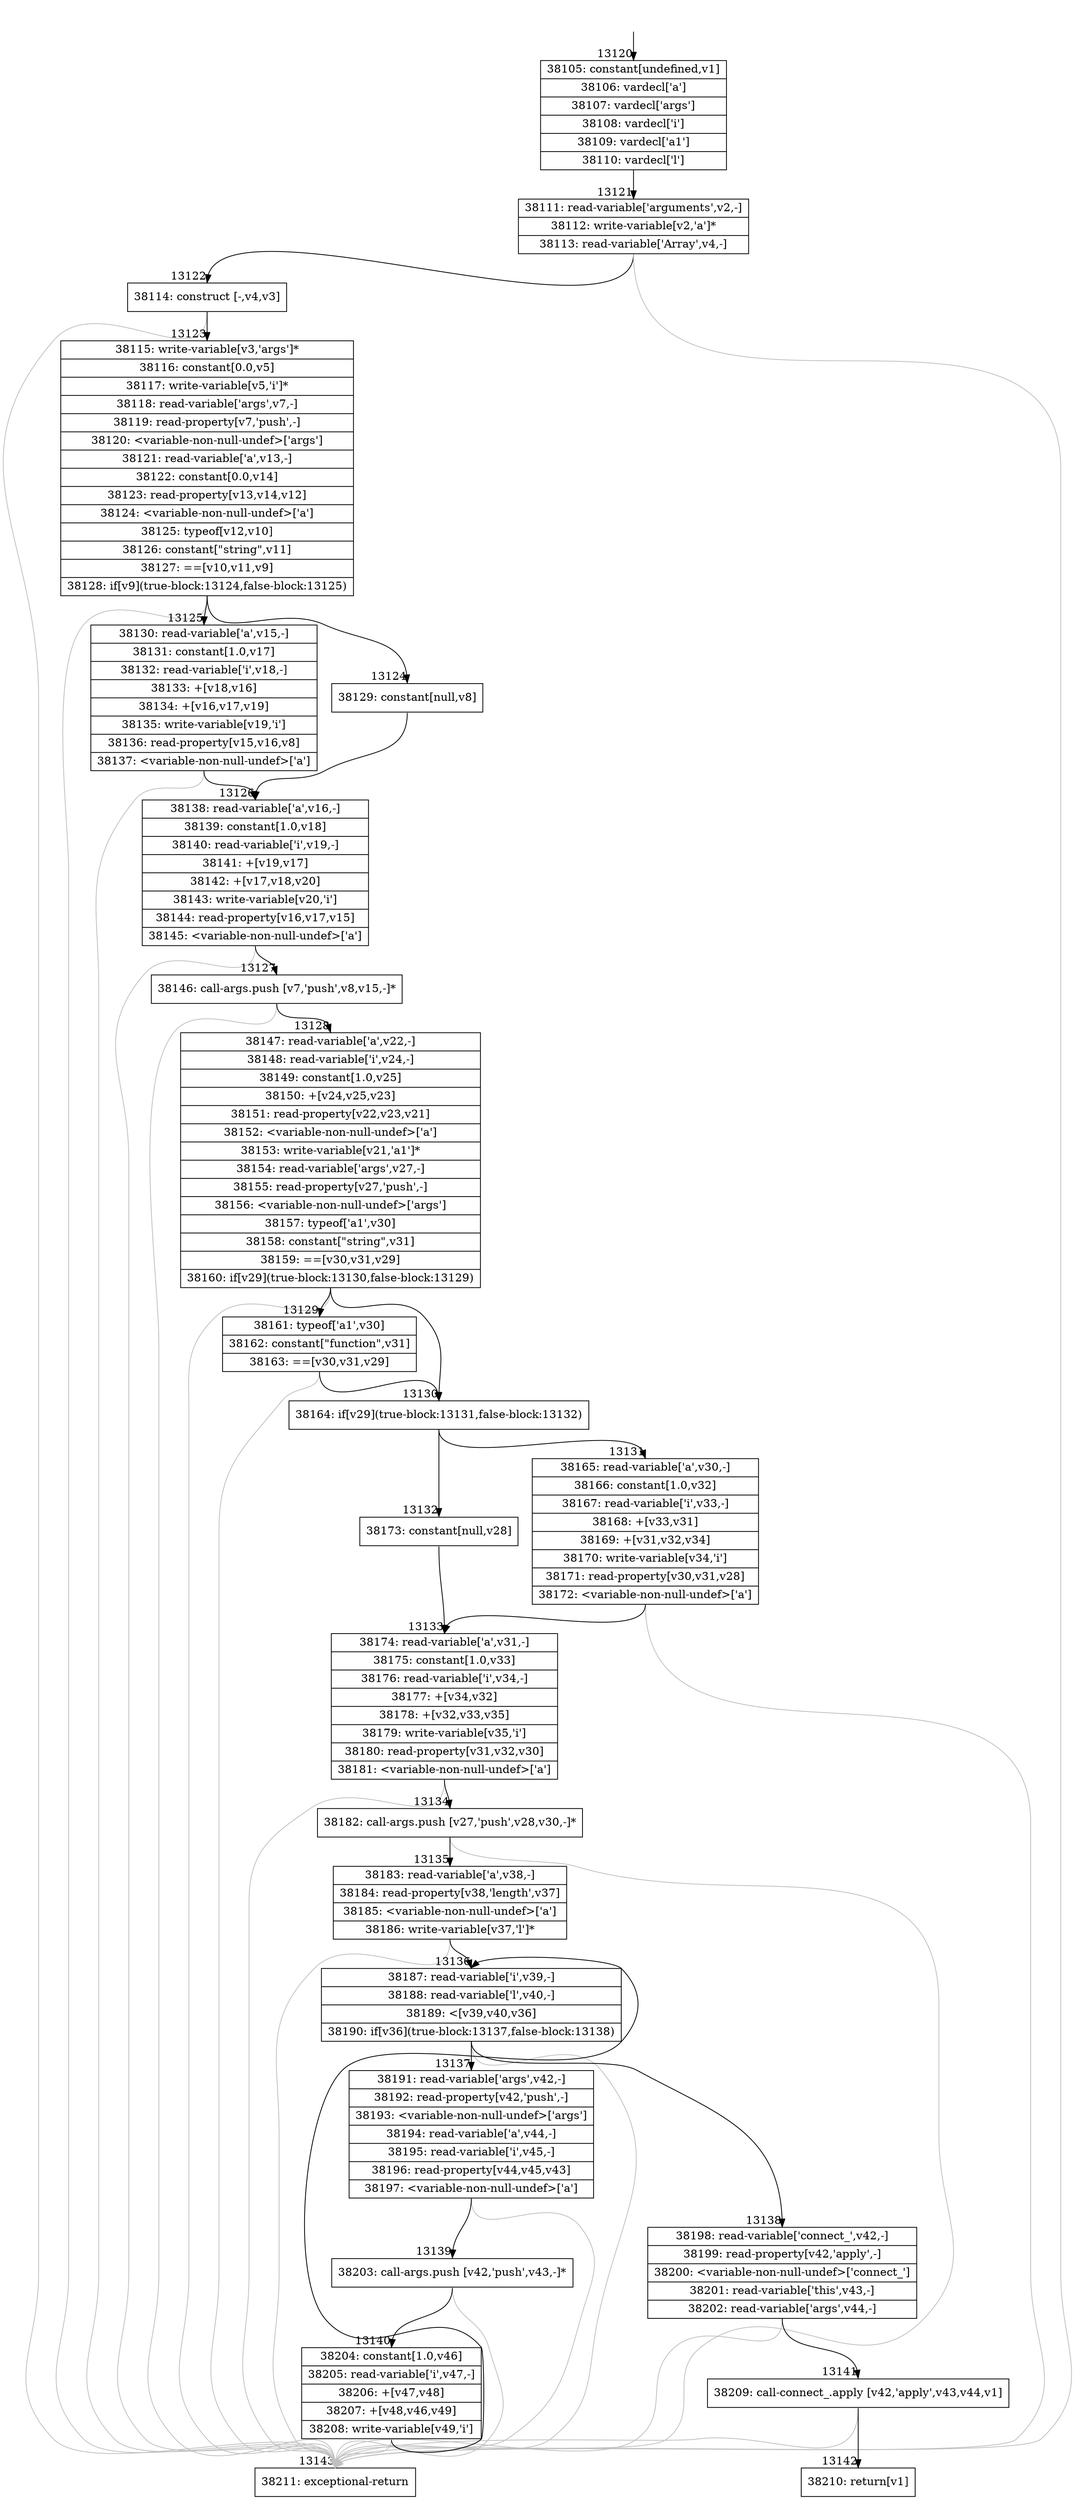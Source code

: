 digraph {
rankdir="TD"
BB_entry964[shape=none,label=""];
BB_entry964 -> BB13120 [tailport=s, headport=n, headlabel="    13120"]
BB13120 [shape=record label="{38105: constant[undefined,v1]|38106: vardecl['a']|38107: vardecl['args']|38108: vardecl['i']|38109: vardecl['a1']|38110: vardecl['l']}" ] 
BB13120 -> BB13121 [tailport=s, headport=n, headlabel="      13121"]
BB13121 [shape=record label="{38111: read-variable['arguments',v2,-]|38112: write-variable[v2,'a']*|38113: read-variable['Array',v4,-]}" ] 
BB13121 -> BB13122 [tailport=s, headport=n, headlabel="      13122"]
BB13121 -> BB13143 [tailport=s, headport=n, color=gray, headlabel="      13143"]
BB13122 [shape=record label="{38114: construct [-,v4,v3]}" ] 
BB13122 -> BB13123 [tailport=s, headport=n, headlabel="      13123"]
BB13122 -> BB13143 [tailport=s, headport=n, color=gray]
BB13123 [shape=record label="{38115: write-variable[v3,'args']*|38116: constant[0.0,v5]|38117: write-variable[v5,'i']*|38118: read-variable['args',v7,-]|38119: read-property[v7,'push',-]|38120: \<variable-non-null-undef\>['args']|38121: read-variable['a',v13,-]|38122: constant[0.0,v14]|38123: read-property[v13,v14,v12]|38124: \<variable-non-null-undef\>['a']|38125: typeof[v12,v10]|38126: constant[\"string\",v11]|38127: ==[v10,v11,v9]|38128: if[v9](true-block:13124,false-block:13125)}" ] 
BB13123 -> BB13124 [tailport=s, headport=n, headlabel="      13124"]
BB13123 -> BB13125 [tailport=s, headport=n, headlabel="      13125"]
BB13123 -> BB13143 [tailport=s, headport=n, color=gray]
BB13124 [shape=record label="{38129: constant[null,v8]}" ] 
BB13124 -> BB13126 [tailport=s, headport=n, headlabel="      13126"]
BB13125 [shape=record label="{38130: read-variable['a',v15,-]|38131: constant[1.0,v17]|38132: read-variable['i',v18,-]|38133: +[v18,v16]|38134: +[v16,v17,v19]|38135: write-variable[v19,'i']|38136: read-property[v15,v16,v8]|38137: \<variable-non-null-undef\>['a']}" ] 
BB13125 -> BB13126 [tailport=s, headport=n]
BB13125 -> BB13143 [tailport=s, headport=n, color=gray]
BB13126 [shape=record label="{38138: read-variable['a',v16,-]|38139: constant[1.0,v18]|38140: read-variable['i',v19,-]|38141: +[v19,v17]|38142: +[v17,v18,v20]|38143: write-variable[v20,'i']|38144: read-property[v16,v17,v15]|38145: \<variable-non-null-undef\>['a']}" ] 
BB13126 -> BB13127 [tailport=s, headport=n, headlabel="      13127"]
BB13126 -> BB13143 [tailport=s, headport=n, color=gray]
BB13127 [shape=record label="{38146: call-args.push [v7,'push',v8,v15,-]*}" ] 
BB13127 -> BB13128 [tailport=s, headport=n, headlabel="      13128"]
BB13127 -> BB13143 [tailport=s, headport=n, color=gray]
BB13128 [shape=record label="{38147: read-variable['a',v22,-]|38148: read-variable['i',v24,-]|38149: constant[1.0,v25]|38150: +[v24,v25,v23]|38151: read-property[v22,v23,v21]|38152: \<variable-non-null-undef\>['a']|38153: write-variable[v21,'a1']*|38154: read-variable['args',v27,-]|38155: read-property[v27,'push',-]|38156: \<variable-non-null-undef\>['args']|38157: typeof['a1',v30]|38158: constant[\"string\",v31]|38159: ==[v30,v31,v29]|38160: if[v29](true-block:13130,false-block:13129)}" ] 
BB13128 -> BB13130 [tailport=s, headport=n, headlabel="      13130"]
BB13128 -> BB13129 [tailport=s, headport=n, headlabel="      13129"]
BB13128 -> BB13143 [tailport=s, headport=n, color=gray]
BB13129 [shape=record label="{38161: typeof['a1',v30]|38162: constant[\"function\",v31]|38163: ==[v30,v31,v29]}" ] 
BB13129 -> BB13130 [tailport=s, headport=n]
BB13129 -> BB13143 [tailport=s, headport=n, color=gray]
BB13130 [shape=record label="{38164: if[v29](true-block:13131,false-block:13132)}" ] 
BB13130 -> BB13131 [tailport=s, headport=n, headlabel="      13131"]
BB13130 -> BB13132 [tailport=s, headport=n, headlabel="      13132"]
BB13131 [shape=record label="{38165: read-variable['a',v30,-]|38166: constant[1.0,v32]|38167: read-variable['i',v33,-]|38168: +[v33,v31]|38169: +[v31,v32,v34]|38170: write-variable[v34,'i']|38171: read-property[v30,v31,v28]|38172: \<variable-non-null-undef\>['a']}" ] 
BB13131 -> BB13133 [tailport=s, headport=n, headlabel="      13133"]
BB13131 -> BB13143 [tailport=s, headport=n, color=gray]
BB13132 [shape=record label="{38173: constant[null,v28]}" ] 
BB13132 -> BB13133 [tailport=s, headport=n]
BB13133 [shape=record label="{38174: read-variable['a',v31,-]|38175: constant[1.0,v33]|38176: read-variable['i',v34,-]|38177: +[v34,v32]|38178: +[v32,v33,v35]|38179: write-variable[v35,'i']|38180: read-property[v31,v32,v30]|38181: \<variable-non-null-undef\>['a']}" ] 
BB13133 -> BB13134 [tailport=s, headport=n, headlabel="      13134"]
BB13133 -> BB13143 [tailport=s, headport=n, color=gray]
BB13134 [shape=record label="{38182: call-args.push [v27,'push',v28,v30,-]*}" ] 
BB13134 -> BB13135 [tailport=s, headport=n, headlabel="      13135"]
BB13134 -> BB13143 [tailport=s, headport=n, color=gray]
BB13135 [shape=record label="{38183: read-variable['a',v38,-]|38184: read-property[v38,'length',v37]|38185: \<variable-non-null-undef\>['a']|38186: write-variable[v37,'l']*}" ] 
BB13135 -> BB13136 [tailport=s, headport=n, headlabel="      13136"]
BB13135 -> BB13143 [tailport=s, headport=n, color=gray]
BB13136 [shape=record label="{38187: read-variable['i',v39,-]|38188: read-variable['l',v40,-]|38189: \<[v39,v40,v36]|38190: if[v36](true-block:13137,false-block:13138)}" ] 
BB13136 -> BB13137 [tailport=s, headport=n, headlabel="      13137"]
BB13136 -> BB13138 [tailport=s, headport=n, headlabel="      13138"]
BB13136 -> BB13143 [tailport=s, headport=n, color=gray]
BB13137 [shape=record label="{38191: read-variable['args',v42,-]|38192: read-property[v42,'push',-]|38193: \<variable-non-null-undef\>['args']|38194: read-variable['a',v44,-]|38195: read-variable['i',v45,-]|38196: read-property[v44,v45,v43]|38197: \<variable-non-null-undef\>['a']}" ] 
BB13137 -> BB13139 [tailport=s, headport=n, headlabel="      13139"]
BB13137 -> BB13143 [tailport=s, headport=n, color=gray]
BB13138 [shape=record label="{38198: read-variable['connect_',v42,-]|38199: read-property[v42,'apply',-]|38200: \<variable-non-null-undef\>['connect_']|38201: read-variable['this',v43,-]|38202: read-variable['args',v44,-]}" ] 
BB13138 -> BB13141 [tailport=s, headport=n, headlabel="      13141"]
BB13138 -> BB13143 [tailport=s, headport=n, color=gray]
BB13139 [shape=record label="{38203: call-args.push [v42,'push',v43,-]*}" ] 
BB13139 -> BB13140 [tailport=s, headport=n, headlabel="      13140"]
BB13139 -> BB13143 [tailport=s, headport=n, color=gray]
BB13140 [shape=record label="{38204: constant[1.0,v46]|38205: read-variable['i',v47,-]|38206: +[v47,v48]|38207: +[v48,v46,v49]|38208: write-variable[v49,'i']}" ] 
BB13140 -> BB13136 [tailport=s, headport=n]
BB13140 -> BB13143 [tailport=s, headport=n, color=gray]
BB13141 [shape=record label="{38209: call-connect_.apply [v42,'apply',v43,v44,v1]}" ] 
BB13141 -> BB13142 [tailport=s, headport=n, headlabel="      13142"]
BB13141 -> BB13143 [tailport=s, headport=n, color=gray]
BB13142 [shape=record label="{38210: return[v1]}" ] 
BB13143 [shape=record label="{38211: exceptional-return}" ] 
//#$~ 18443
}
